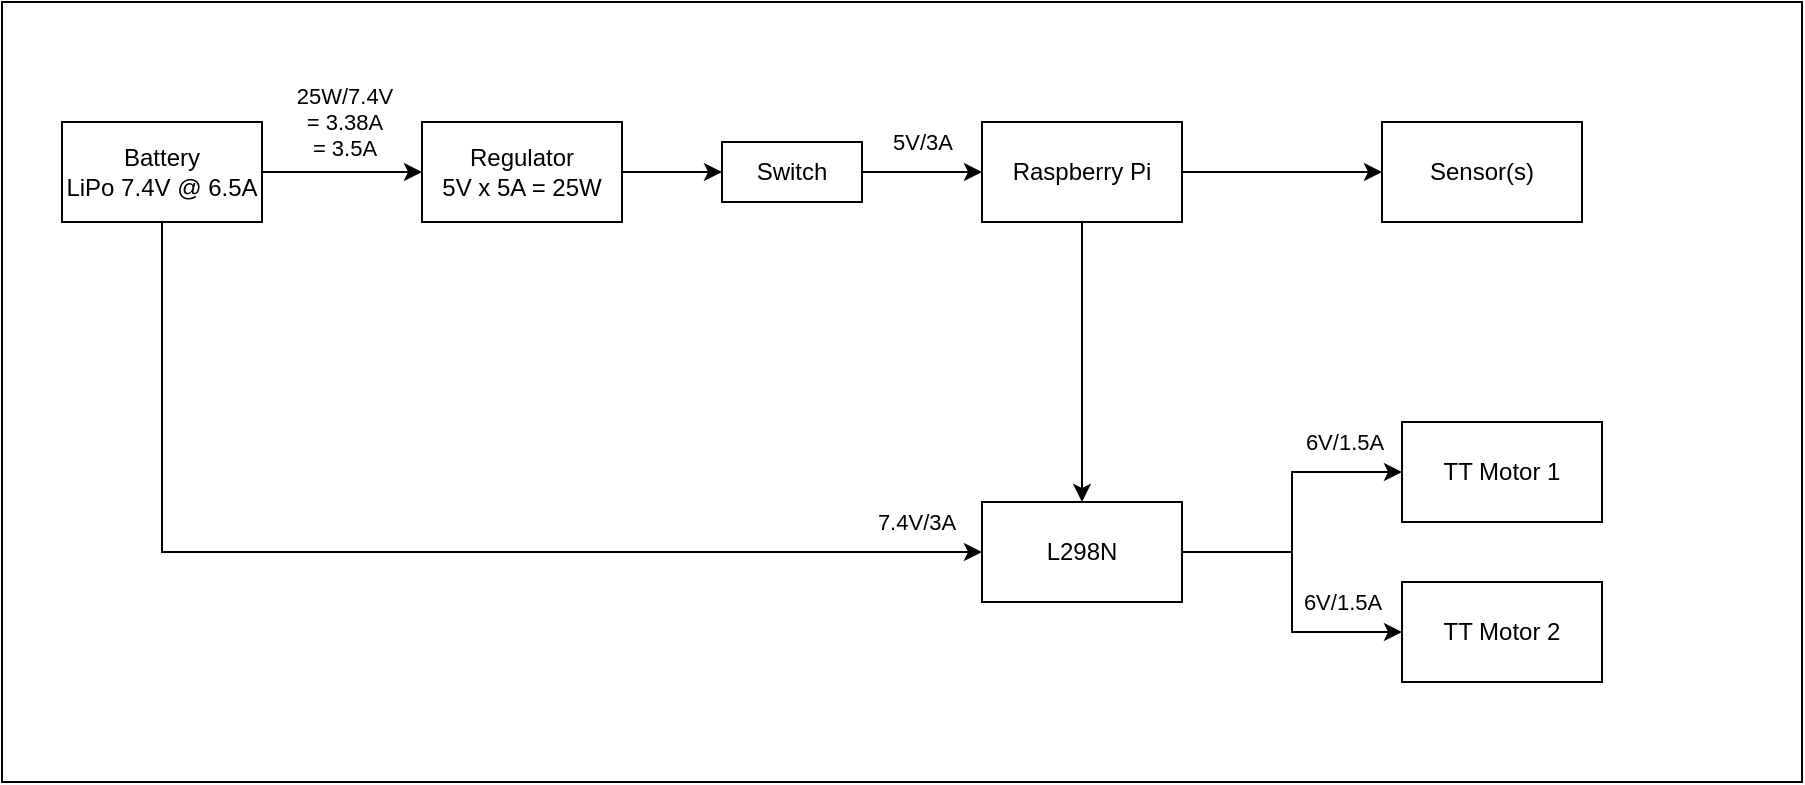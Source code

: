 <mxfile version="21.2.1" type="device">
  <diagram name="Page-1" id="UHaDMA7YqtJrOetD5yxp">
    <mxGraphModel dx="1658" dy="868" grid="1" gridSize="10" guides="1" tooltips="1" connect="1" arrows="1" fold="1" page="1" pageScale="1" pageWidth="1100" pageHeight="850" math="0" shadow="0">
      <root>
        <mxCell id="0" />
        <mxCell id="1" parent="0" />
        <mxCell id="MP_4eWL9KpehthEVMysY-60" value="" style="rounded=0;whiteSpace=wrap;html=1;" parent="1" vertex="1">
          <mxGeometry x="100" y="230" width="900" height="390" as="geometry" />
        </mxCell>
        <mxCell id="MP_4eWL9KpehthEVMysY-3" value="Raspberry Pi" style="rounded=0;whiteSpace=wrap;html=1;" parent="1" vertex="1">
          <mxGeometry x="590" y="290" width="100" height="50" as="geometry" />
        </mxCell>
        <mxCell id="MP_4eWL9KpehthEVMysY-5" style="edgeStyle=orthogonalEdgeStyle;rounded=0;orthogonalLoop=1;jettySize=auto;html=1;exitX=0.5;exitY=1;exitDx=0;exitDy=0;entryX=0.5;entryY=0;entryDx=0;entryDy=0;" parent="1" source="MP_4eWL9KpehthEVMysY-3" target="MP_4eWL9KpehthEVMysY-15" edge="1">
          <mxGeometry relative="1" as="geometry">
            <mxPoint x="640" y="425" as="sourcePoint" />
          </mxGeometry>
        </mxCell>
        <mxCell id="MP_4eWL9KpehthEVMysY-7" value="TT Motor 2" style="rounded=0;whiteSpace=wrap;html=1;" parent="1" vertex="1">
          <mxGeometry x="800" y="520" width="100" height="50" as="geometry" />
        </mxCell>
        <mxCell id="MP_4eWL9KpehthEVMysY-8" value="TT Motor 1" style="rounded=0;whiteSpace=wrap;html=1;" parent="1" vertex="1">
          <mxGeometry x="800" y="440" width="100" height="50" as="geometry" />
        </mxCell>
        <mxCell id="MP_4eWL9KpehthEVMysY-10" value="Battery&lt;br&gt;LiPo 7.4V @ 6.5A" style="rounded=0;whiteSpace=wrap;html=1;" parent="1" vertex="1">
          <mxGeometry x="130" y="290" width="100" height="50" as="geometry" />
        </mxCell>
        <mxCell id="MP_4eWL9KpehthEVMysY-13" style="edgeStyle=orthogonalEdgeStyle;rounded=0;orthogonalLoop=1;jettySize=auto;html=1;exitX=1;exitY=0.5;exitDx=0;exitDy=0;" parent="1" source="MP_4eWL9KpehthEVMysY-15" target="MP_4eWL9KpehthEVMysY-8" edge="1">
          <mxGeometry relative="1" as="geometry" />
        </mxCell>
        <mxCell id="MP_4eWL9KpehthEVMysY-66" value="6V/1.5A" style="edgeLabel;html=1;align=center;verticalAlign=middle;resizable=0;points=[];" parent="MP_4eWL9KpehthEVMysY-13" vertex="1" connectable="0">
          <mxGeometry x="0.473" y="-1" relative="1" as="geometry">
            <mxPoint x="10" y="-16" as="offset" />
          </mxGeometry>
        </mxCell>
        <mxCell id="MP_4eWL9KpehthEVMysY-14" style="edgeStyle=orthogonalEdgeStyle;rounded=0;orthogonalLoop=1;jettySize=auto;html=1;exitX=1;exitY=0.5;exitDx=0;exitDy=0;entryX=0;entryY=0.5;entryDx=0;entryDy=0;" parent="1" source="MP_4eWL9KpehthEVMysY-15" target="MP_4eWL9KpehthEVMysY-7" edge="1">
          <mxGeometry relative="1" as="geometry" />
        </mxCell>
        <mxCell id="MP_4eWL9KpehthEVMysY-67" value="6V/1.5A" style="edgeLabel;html=1;align=center;verticalAlign=middle;resizable=0;points=[];" parent="MP_4eWL9KpehthEVMysY-14" vertex="1" connectable="0">
          <mxGeometry x="0.427" relative="1" as="geometry">
            <mxPoint x="13" y="-15" as="offset" />
          </mxGeometry>
        </mxCell>
        <mxCell id="MP_4eWL9KpehthEVMysY-15" value="L298N" style="rounded=0;whiteSpace=wrap;html=1;" parent="1" vertex="1">
          <mxGeometry x="590" y="480" width="100" height="50" as="geometry" />
        </mxCell>
        <mxCell id="MP_4eWL9KpehthEVMysY-18" value="Regulator&lt;br&gt;5V x 5A = 25W" style="rounded=0;whiteSpace=wrap;html=1;" parent="1" vertex="1">
          <mxGeometry x="310" y="290" width="100" height="50" as="geometry" />
        </mxCell>
        <mxCell id="MP_4eWL9KpehthEVMysY-19" value="" style="edgeStyle=orthogonalEdgeStyle;rounded=0;orthogonalLoop=1;jettySize=auto;html=1;exitX=1;exitY=0.5;exitDx=0;exitDy=0;entryX=0;entryY=0.5;entryDx=0;entryDy=0;" parent="1" source="MP_4eWL9KpehthEVMysY-10" target="MP_4eWL9KpehthEVMysY-18" edge="1">
          <mxGeometry relative="1" as="geometry">
            <mxPoint x="230" y="310" as="sourcePoint" />
            <mxPoint x="200" y="315" as="targetPoint" />
          </mxGeometry>
        </mxCell>
        <mxCell id="PMxEOgN7Y6kt1CmizkoM-1" value="25W/7.4V&lt;br&gt;= 3.38A&lt;br&gt;= 3.5A" style="edgeLabel;html=1;align=center;verticalAlign=middle;resizable=0;points=[];" parent="MP_4eWL9KpehthEVMysY-19" vertex="1" connectable="0">
          <mxGeometry x="-0.242" y="-1" relative="1" as="geometry">
            <mxPoint x="10" y="-26" as="offset" />
          </mxGeometry>
        </mxCell>
        <mxCell id="MP_4eWL9KpehthEVMysY-23" value="" style="edgeStyle=orthogonalEdgeStyle;rounded=0;orthogonalLoop=1;jettySize=auto;html=1;entryX=0;entryY=0.5;entryDx=0;entryDy=0;exitX=0.5;exitY=1;exitDx=0;exitDy=0;" parent="1" source="MP_4eWL9KpehthEVMysY-10" target="MP_4eWL9KpehthEVMysY-15" edge="1">
          <mxGeometry relative="1" as="geometry">
            <mxPoint x="30" y="380" as="sourcePoint" />
            <mxPoint x="480" y="590" as="targetPoint" />
            <Array as="points">
              <mxPoint x="180" y="505" />
            </Array>
          </mxGeometry>
        </mxCell>
        <mxCell id="MP_4eWL9KpehthEVMysY-65" value="7.4V/3A" style="edgeLabel;html=1;align=center;verticalAlign=middle;resizable=0;points=[];" parent="MP_4eWL9KpehthEVMysY-23" vertex="1" connectable="0">
          <mxGeometry x="0.855" y="2" relative="1" as="geometry">
            <mxPoint x="8" y="-13" as="offset" />
          </mxGeometry>
        </mxCell>
        <mxCell id="MP_4eWL9KpehthEVMysY-25" value="" style="edgeStyle=orthogonalEdgeStyle;rounded=0;orthogonalLoop=1;jettySize=auto;html=1;exitX=1;exitY=0.5;exitDx=0;exitDy=0;entryX=0;entryY=0.5;entryDx=0;entryDy=0;" parent="1" source="MP_4eWL9KpehthEVMysY-18" target="emcvHIJsAe42HTQ640Wi-1" edge="1">
          <mxGeometry relative="1" as="geometry">
            <mxPoint x="420" y="457.5" as="sourcePoint" />
            <mxPoint x="460" y="315" as="targetPoint" />
          </mxGeometry>
        </mxCell>
        <mxCell id="MP_4eWL9KpehthEVMysY-68" value="5V/3A" style="edgeLabel;html=1;align=center;verticalAlign=middle;resizable=0;points=[];" parent="MP_4eWL9KpehthEVMysY-25" vertex="1" connectable="0">
          <mxGeometry x="-0.199" y="-1" relative="1" as="geometry">
            <mxPoint x="130" y="-16" as="offset" />
          </mxGeometry>
        </mxCell>
        <mxCell id="MP_4eWL9KpehthEVMysY-61" value="Sensor(s)" style="rounded=0;whiteSpace=wrap;html=1;" parent="1" vertex="1">
          <mxGeometry x="790" y="290" width="100" height="50" as="geometry" />
        </mxCell>
        <mxCell id="MP_4eWL9KpehthEVMysY-64" value="" style="edgeStyle=orthogonalEdgeStyle;rounded=0;orthogonalLoop=1;jettySize=auto;html=1;exitX=1;exitY=0.5;exitDx=0;exitDy=0;entryX=0;entryY=0.5;entryDx=0;entryDy=0;" parent="1" source="MP_4eWL9KpehthEVMysY-3" target="MP_4eWL9KpehthEVMysY-61" edge="1">
          <mxGeometry relative="1" as="geometry">
            <mxPoint x="700" y="360" as="sourcePoint" />
            <mxPoint x="810" y="360" as="targetPoint" />
          </mxGeometry>
        </mxCell>
        <mxCell id="emcvHIJsAe42HTQ640Wi-3" style="edgeStyle=orthogonalEdgeStyle;rounded=0;orthogonalLoop=1;jettySize=auto;html=1;exitX=1;exitY=0.5;exitDx=0;exitDy=0;entryX=0;entryY=0.5;entryDx=0;entryDy=0;" parent="1" source="emcvHIJsAe42HTQ640Wi-1" target="MP_4eWL9KpehthEVMysY-3" edge="1">
          <mxGeometry relative="1" as="geometry" />
        </mxCell>
        <mxCell id="emcvHIJsAe42HTQ640Wi-1" value="Switch" style="rounded=0;whiteSpace=wrap;html=1;" parent="1" vertex="1">
          <mxGeometry x="460" y="300" width="70" height="30" as="geometry" />
        </mxCell>
      </root>
    </mxGraphModel>
  </diagram>
</mxfile>
